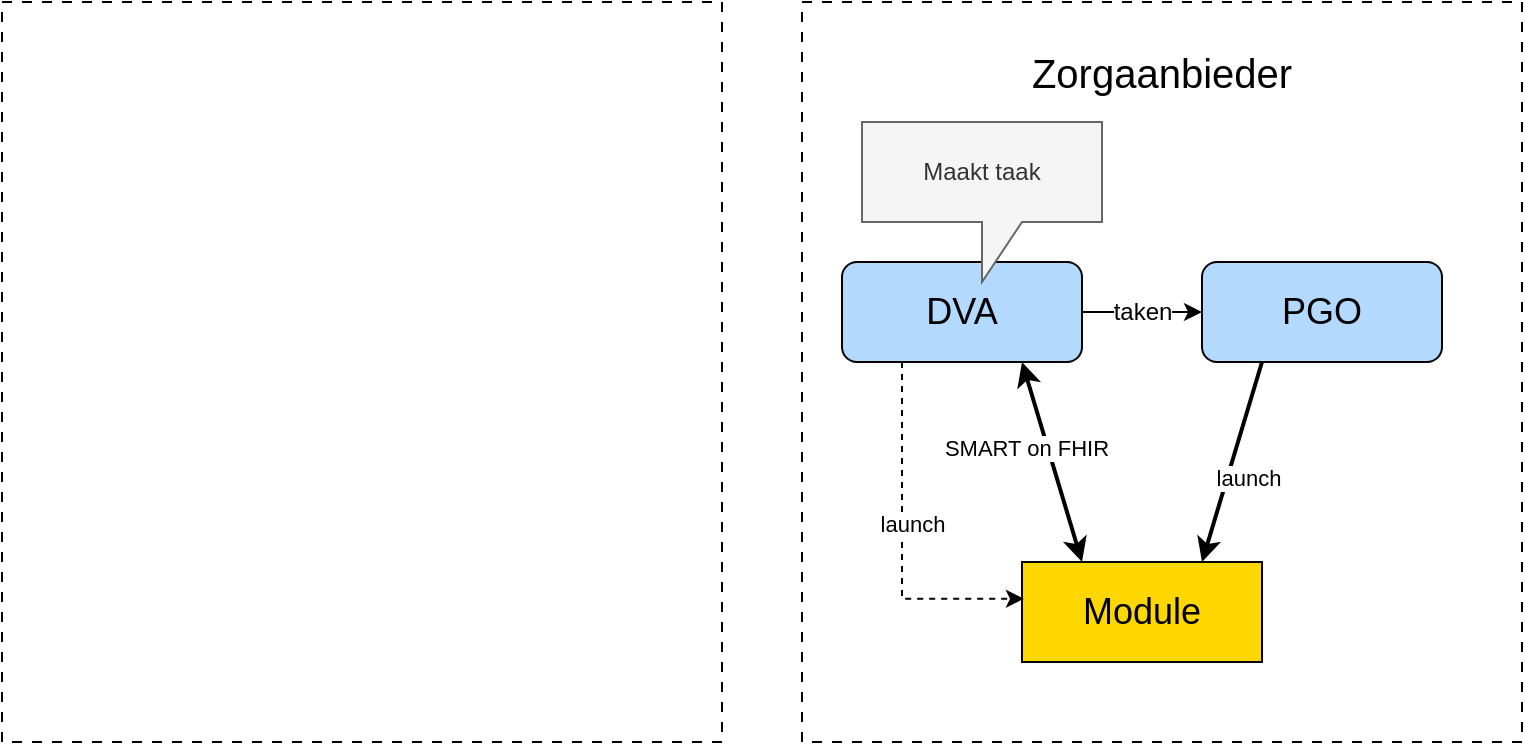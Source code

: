 <mxfile version="28.2.3">
  <diagram name="Page-1" id="koppeltaal-optie1">
    <mxGraphModel dx="1232" dy="816" grid="1" gridSize="10" guides="1" tooltips="1" connect="1" arrows="1" fold="1" page="1" pageScale="1" pageWidth="827" pageHeight="1169" math="0" shadow="0">
      <root>
        <mxCell id="0" />
        <mxCell id="1" parent="0" />
        <mxCell id="container-left" value="" style="rounded=0;whiteSpace=wrap;html=1;dashed=1;dashPattern=5 5;fillColor=none;strokeColor=#000000;" parent="1" vertex="1">
          <mxGeometry x="40" y="40" width="360" height="370" as="geometry" />
        </mxCell>
        <mxCell id="container-right" value="" style="rounded=0;whiteSpace=wrap;html=1;dashed=1;dashPattern=5 5;fillColor=none;strokeColor=#000000;" parent="1" vertex="1">
          <mxGeometry x="440" y="40" width="360" height="370" as="geometry" />
        </mxCell>
        <mxCell id="label-zorgaanbieder" value="Zorgaanbieder" style="text;html=1;strokeColor=none;fillColor=none;align=center;verticalAlign=middle;whiteSpace=wrap;rounded=0;fontSize=20;fontStyle=0;" parent="1" vertex="1">
          <mxGeometry x="560" y="60" width="120" height="30" as="geometry" />
        </mxCell>
        <mxCell id="dva" value="DVA" style="rounded=1;whiteSpace=wrap;html=1;fillColor=#B3D9FF;strokeColor=#000000;fontSize=18;arcSize=15;" parent="1" vertex="1">
          <mxGeometry x="460" y="170" width="120" height="50" as="geometry" />
        </mxCell>
        <mxCell id="pgo" value="PGO" style="rounded=1;whiteSpace=wrap;html=1;fillColor=#B3D9FF;strokeColor=#000000;fontSize=18;arcSize=15;" parent="1" vertex="1">
          <mxGeometry x="640" y="170" width="120" height="50" as="geometry" />
        </mxCell>
        <mxCell id="module" value="Module" style="rounded=0;whiteSpace=wrap;html=1;fillColor=#FFD700;strokeColor=#000000;fontSize=18;" parent="1" vertex="1">
          <mxGeometry x="550" y="320" width="120" height="50" as="geometry" />
        </mxCell>
        <mxCell id="taken-arrow" value="taken" style="edgeStyle=orthogonalEdgeStyle;rounded=0;orthogonalLoop=1;jettySize=auto;html=1;exitX=1;exitY=0.5;exitDx=0;exitDy=0;entryX=0;entryY=0.5;entryDx=0;entryDy=0;strokeColor=#000000;fontSize=12;" parent="1" source="dva" target="pgo" edge="1">
          <mxGeometry relative="1" as="geometry" />
        </mxCell>
        <mxCell id="smart-fhir-arrow" value="SMART on FHIR" style="rounded=0;orthogonalLoop=1;jettySize=auto;html=1;exitX=0.75;exitY=1;exitDx=0;exitDy=0;entryX=0.25;entryY=0;entryDx=0;entryDy=0;strokeColor=#000000;strokeWidth=2;fontSize=11;startArrow=classic;startFill=1;" parent="1" source="dva" target="module" edge="1">
          <mxGeometry x="-0.2" y="-10" relative="1" as="geometry">
            <mxPoint as="offset" />
          </mxGeometry>
        </mxCell>
        <mxCell id="launch-arrow-solid" value="launch" style="rounded=0;orthogonalLoop=1;jettySize=auto;html=1;exitX=0.25;exitY=1;exitDx=0;exitDy=0;strokeColor=#000000;strokeWidth=2;fontSize=11;entryX=0.75;entryY=0;entryDx=0;entryDy=0;" parent="1" source="pgo" target="module" edge="1">
          <mxGeometry x="0.1" y="10" relative="1" as="geometry">
            <mxPoint as="offset" />
            <mxPoint x="640" y="310" as="targetPoint" />
          </mxGeometry>
        </mxCell>
        <mxCell id="launch-arrow-dotted" value="launch" style="rounded=0;orthogonalLoop=1;jettySize=auto;html=1;exitX=0.25;exitY=1;exitDx=0;exitDy=0;entryX=0.008;entryY=0.367;entryDx=0;entryDy=0;strokeColor=#000000;dashed=1;dashPattern=3 3;fontSize=11;entryPerimeter=0;edgeStyle=orthogonalEdgeStyle;" parent="1" source="dva" target="module" edge="1">
          <mxGeometry x="-0.1" y="5" relative="1" as="geometry">
            <mxPoint as="offset" />
          </mxGeometry>
        </mxCell>
        <mxCell id="ITI2Gz6NsMx6yye5Es3I-1" value="Maakt taak" style="shape=callout;whiteSpace=wrap;html=1;perimeter=calloutPerimeter;fillColor=#f5f5f5;strokeColor=#666666;fontColor=#333333;" parent="1" vertex="1">
          <mxGeometry x="470" y="100" width="120" height="80" as="geometry" />
        </mxCell>
      </root>
    </mxGraphModel>
  </diagram>
</mxfile>

